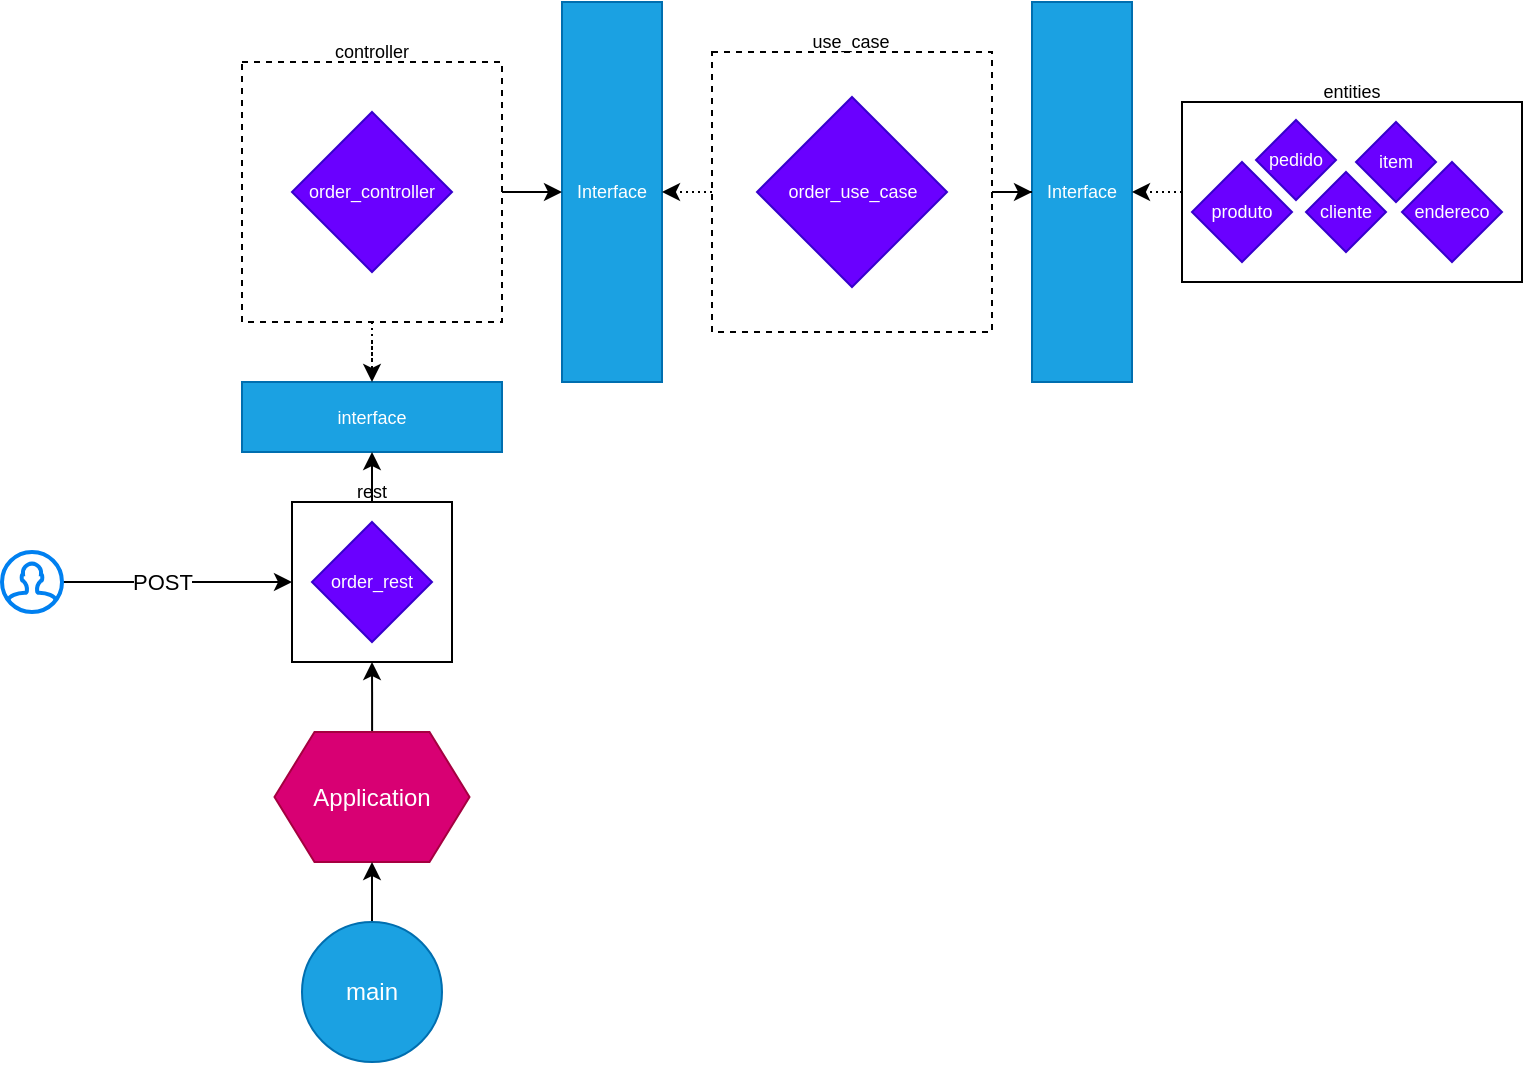 <mxfile version="17.4.6" type="github">
  <diagram id="Me0cT0Ub-9uqAWpHxTRK" name="Page-1">
    <mxGraphModel dx="1422" dy="694" grid="1" gridSize="10" guides="1" tooltips="1" connect="1" arrows="1" fold="1" page="1" pageScale="1" pageWidth="827" pageHeight="1169" math="0" shadow="0">
      <root>
        <mxCell id="0" />
        <mxCell id="1" parent="0" />
        <mxCell id="1jMWOK-MhahXh-rvgt7r-29" value="" style="group" parent="1" vertex="1" connectable="0">
          <mxGeometry x="630" y="270" width="170" height="90" as="geometry" />
        </mxCell>
        <mxCell id="1jMWOK-MhahXh-rvgt7r-23" value="entities" style="rounded=0;whiteSpace=wrap;html=1;fontSize=9;spacingBottom=100;" parent="1jMWOK-MhahXh-rvgt7r-29" vertex="1">
          <mxGeometry width="170" height="90" as="geometry" />
        </mxCell>
        <mxCell id="1jMWOK-MhahXh-rvgt7r-16" value="pedido" style="rhombus;whiteSpace=wrap;html=1;fontSize=9;fillColor=#6a00ff;fontColor=#ffffff;strokeColor=#3700CC;" parent="1jMWOK-MhahXh-rvgt7r-29" vertex="1">
          <mxGeometry x="37" y="9" width="40" height="40" as="geometry" />
        </mxCell>
        <mxCell id="1jMWOK-MhahXh-rvgt7r-17" value="cliente" style="rhombus;whiteSpace=wrap;html=1;fontSize=9;fillColor=#6a00ff;fontColor=#ffffff;strokeColor=#3700CC;" parent="1jMWOK-MhahXh-rvgt7r-29" vertex="1">
          <mxGeometry x="62" y="35" width="40" height="40" as="geometry" />
        </mxCell>
        <mxCell id="1jMWOK-MhahXh-rvgt7r-18" value="item" style="rhombus;whiteSpace=wrap;html=1;fontSize=9;fillColor=#6a00ff;fontColor=#ffffff;strokeColor=#3700CC;" parent="1jMWOK-MhahXh-rvgt7r-29" vertex="1">
          <mxGeometry x="87" y="10" width="40" height="40" as="geometry" />
        </mxCell>
        <mxCell id="1jMWOK-MhahXh-rvgt7r-19" value="endereco" style="rhombus;whiteSpace=wrap;html=1;fontSize=9;fillColor=#6a00ff;fontColor=#ffffff;strokeColor=#3700CC;" parent="1jMWOK-MhahXh-rvgt7r-29" vertex="1">
          <mxGeometry x="110" y="30" width="50" height="50" as="geometry" />
        </mxCell>
        <mxCell id="1jMWOK-MhahXh-rvgt7r-20" value="produto" style="rhombus;whiteSpace=wrap;html=1;fontSize=9;fillColor=#6a00ff;fontColor=#ffffff;strokeColor=#3700CC;" parent="1jMWOK-MhahXh-rvgt7r-29" vertex="1">
          <mxGeometry x="5" y="30" width="50" height="50" as="geometry" />
        </mxCell>
        <mxCell id="1jMWOK-MhahXh-rvgt7r-34" value="Interface" style="rounded=0;whiteSpace=wrap;html=1;fontSize=9;fillColor=#1ba1e2;fontColor=#ffffff;strokeColor=#006EAF;" parent="1" vertex="1">
          <mxGeometry x="320" y="220" width="50" height="190" as="geometry" />
        </mxCell>
        <mxCell id="1jMWOK-MhahXh-rvgt7r-36" value="Interface" style="rounded=0;whiteSpace=wrap;html=1;fontSize=9;fillColor=#1ba1e2;fontColor=#ffffff;strokeColor=#006EAF;" parent="1" vertex="1">
          <mxGeometry x="555" y="220" width="50" height="190" as="geometry" />
        </mxCell>
        <mxCell id="1jMWOK-MhahXh-rvgt7r-37" style="edgeStyle=orthogonalEdgeStyle;rounded=0;orthogonalLoop=1;jettySize=auto;html=1;entryX=0;entryY=0.5;entryDx=0;entryDy=0;fontSize=9;" parent="1" source="1jMWOK-MhahXh-rvgt7r-31" target="1jMWOK-MhahXh-rvgt7r-34" edge="1">
          <mxGeometry relative="1" as="geometry" />
        </mxCell>
        <mxCell id="1jMWOK-MhahXh-rvgt7r-38" style="edgeStyle=orthogonalEdgeStyle;rounded=0;orthogonalLoop=1;jettySize=auto;html=1;entryX=1;entryY=0.5;entryDx=0;entryDy=0;fontSize=9;dashed=1;dashPattern=1 2;" parent="1" source="1jMWOK-MhahXh-rvgt7r-26" target="1jMWOK-MhahXh-rvgt7r-34" edge="1">
          <mxGeometry relative="1" as="geometry" />
        </mxCell>
        <mxCell id="1jMWOK-MhahXh-rvgt7r-43" style="edgeStyle=orthogonalEdgeStyle;rounded=0;orthogonalLoop=1;jettySize=auto;html=1;entryX=1;entryY=0.5;entryDx=0;entryDy=0;fontSize=9;dashed=1;dashPattern=1 2;" parent="1" source="1jMWOK-MhahXh-rvgt7r-23" target="1jMWOK-MhahXh-rvgt7r-36" edge="1">
          <mxGeometry relative="1" as="geometry" />
        </mxCell>
        <mxCell id="1jMWOK-MhahXh-rvgt7r-47" value="" style="group;fillColor=#6a00ff;fontColor=#ffffff;strokeColor=#3700CC;" parent="1" vertex="1" connectable="0">
          <mxGeometry x="185" y="470" width="80" height="80" as="geometry" />
        </mxCell>
        <mxCell id="1jMWOK-MhahXh-rvgt7r-45" value="rest" style="whiteSpace=wrap;html=1;aspect=fixed;fontSize=9;spacingBottom=90;" parent="1jMWOK-MhahXh-rvgt7r-47" vertex="1">
          <mxGeometry width="80" height="80" as="geometry" />
        </mxCell>
        <mxCell id="1jMWOK-MhahXh-rvgt7r-44" value="order_rest" style="rhombus;whiteSpace=wrap;html=1;fontSize=9;fillColor=#6a00ff;fontColor=#ffffff;strokeColor=#3700CC;" parent="1jMWOK-MhahXh-rvgt7r-47" vertex="1">
          <mxGeometry x="10" y="10" width="60" height="60" as="geometry" />
        </mxCell>
        <mxCell id="1jMWOK-MhahXh-rvgt7r-48" value="interface" style="rounded=0;whiteSpace=wrap;html=1;fontSize=9;fillColor=#1ba1e2;strokeColor=#006EAF;fontColor=#ffffff;" parent="1" vertex="1">
          <mxGeometry x="160" y="410" width="130" height="35" as="geometry" />
        </mxCell>
        <mxCell id="1jMWOK-MhahXh-rvgt7r-49" style="edgeStyle=orthogonalEdgeStyle;rounded=0;orthogonalLoop=1;jettySize=auto;html=1;entryX=0.5;entryY=1;entryDx=0;entryDy=0;fontSize=9;" parent="1" source="1jMWOK-MhahXh-rvgt7r-45" target="1jMWOK-MhahXh-rvgt7r-48" edge="1">
          <mxGeometry relative="1" as="geometry" />
        </mxCell>
        <mxCell id="1jMWOK-MhahXh-rvgt7r-53" style="edgeStyle=orthogonalEdgeStyle;rounded=0;orthogonalLoop=1;jettySize=auto;html=1;entryX=0.5;entryY=0;entryDx=0;entryDy=0;fontSize=9;dashed=1;dashPattern=1 2;" parent="1" source="1jMWOK-MhahXh-rvgt7r-31" target="1jMWOK-MhahXh-rvgt7r-48" edge="1">
          <mxGeometry relative="1" as="geometry" />
        </mxCell>
        <mxCell id="U3LBDuDNAgVWqFlJIJbO-2" style="edgeStyle=orthogonalEdgeStyle;rounded=0;orthogonalLoop=1;jettySize=auto;html=1;entryX=0.5;entryY=1;entryDx=0;entryDy=0;" edge="1" parent="1" source="U3LBDuDNAgVWqFlJIJbO-1" target="1jMWOK-MhahXh-rvgt7r-45">
          <mxGeometry relative="1" as="geometry" />
        </mxCell>
        <mxCell id="U3LBDuDNAgVWqFlJIJbO-1" value="Application" style="shape=hexagon;perimeter=hexagonPerimeter2;whiteSpace=wrap;html=1;fixedSize=1;fillColor=#d80073;fontColor=#ffffff;strokeColor=#A50040;" vertex="1" parent="1">
          <mxGeometry x="176.25" y="585" width="97.5" height="65" as="geometry" />
        </mxCell>
        <mxCell id="U3LBDuDNAgVWqFlJIJbO-4" style="edgeStyle=orthogonalEdgeStyle;rounded=0;orthogonalLoop=1;jettySize=auto;html=1;entryX=0.5;entryY=1;entryDx=0;entryDy=0;" edge="1" parent="1" source="U3LBDuDNAgVWqFlJIJbO-3" target="U3LBDuDNAgVWqFlJIJbO-1">
          <mxGeometry relative="1" as="geometry" />
        </mxCell>
        <mxCell id="U3LBDuDNAgVWqFlJIJbO-3" value="main" style="ellipse;whiteSpace=wrap;html=1;aspect=fixed;fillColor=#1ba1e2;fontColor=#ffffff;strokeColor=#006EAF;" vertex="1" parent="1">
          <mxGeometry x="190" y="680" width="70" height="70" as="geometry" />
        </mxCell>
        <mxCell id="U3LBDuDNAgVWqFlJIJbO-6" style="edgeStyle=orthogonalEdgeStyle;rounded=0;orthogonalLoop=1;jettySize=auto;html=1;entryX=0;entryY=0.5;entryDx=0;entryDy=0;" edge="1" parent="1" source="U3LBDuDNAgVWqFlJIJbO-5" target="1jMWOK-MhahXh-rvgt7r-45">
          <mxGeometry relative="1" as="geometry" />
        </mxCell>
        <mxCell id="U3LBDuDNAgVWqFlJIJbO-7" value="POST" style="edgeLabel;html=1;align=center;verticalAlign=middle;resizable=0;points=[];" vertex="1" connectable="0" parent="U3LBDuDNAgVWqFlJIJbO-6">
          <mxGeometry x="-0.2" y="-2" relative="1" as="geometry">
            <mxPoint x="4" y="-2" as="offset" />
          </mxGeometry>
        </mxCell>
        <mxCell id="U3LBDuDNAgVWqFlJIJbO-5" value="" style="html=1;verticalLabelPosition=bottom;align=center;labelBackgroundColor=#ffffff;verticalAlign=top;strokeWidth=2;strokeColor=#0080F0;shadow=0;dashed=0;shape=mxgraph.ios7.icons.user;" vertex="1" parent="1">
          <mxGeometry x="40" y="495" width="30" height="30" as="geometry" />
        </mxCell>
        <mxCell id="U3LBDuDNAgVWqFlJIJbO-8" value="" style="group" vertex="1" connectable="0" parent="1">
          <mxGeometry x="160" y="250" width="130" height="130" as="geometry" />
        </mxCell>
        <mxCell id="1jMWOK-MhahXh-rvgt7r-32" value="" style="group;fillColor=#6a00ff;fontColor=#ffffff;strokeColor=#3700CC;dashed=1;container=0;" parent="U3LBDuDNAgVWqFlJIJbO-8" vertex="1" connectable="0">
          <mxGeometry width="130" height="130" as="geometry" />
        </mxCell>
        <mxCell id="1jMWOK-MhahXh-rvgt7r-31" value="controller" style="whiteSpace=wrap;html=1;aspect=fixed;fontSize=9;spacingBottom=140;dashed=1;" parent="U3LBDuDNAgVWqFlJIJbO-8" vertex="1">
          <mxGeometry width="130" height="130" as="geometry" />
        </mxCell>
        <mxCell id="1jMWOK-MhahXh-rvgt7r-30" value="order_controller" style="rhombus;whiteSpace=wrap;html=1;fontSize=9;fillColor=#6a00ff;fontColor=#ffffff;strokeColor=#3700CC;" parent="U3LBDuDNAgVWqFlJIJbO-8" vertex="1">
          <mxGeometry x="25" y="25" width="80" height="80" as="geometry" />
        </mxCell>
        <mxCell id="U3LBDuDNAgVWqFlJIJbO-9" value="" style="group" vertex="1" connectable="0" parent="1">
          <mxGeometry x="395" y="245" width="140" height="140" as="geometry" />
        </mxCell>
        <mxCell id="1jMWOK-MhahXh-rvgt7r-26" value="use_case" style="whiteSpace=wrap;html=1;aspect=fixed;fontSize=9;spacingBottom=150;spacingRight=1;dashed=1;" parent="U3LBDuDNAgVWqFlJIJbO-9" vertex="1">
          <mxGeometry width="140" height="140" as="geometry" />
        </mxCell>
        <mxCell id="1jMWOK-MhahXh-rvgt7r-25" value="order_use_case" style="rhombus;whiteSpace=wrap;html=1;fontSize=9;fillColor=#6a00ff;fontColor=#ffffff;strokeColor=#3700CC;" parent="U3LBDuDNAgVWqFlJIJbO-9" vertex="1">
          <mxGeometry x="22.5" y="22.5" width="95" height="95" as="geometry" />
        </mxCell>
        <mxCell id="1jMWOK-MhahXh-rvgt7r-42" value="" style="edgeStyle=orthogonalEdgeStyle;rounded=0;orthogonalLoop=1;jettySize=auto;html=1;fontSize=9;" parent="1" source="1jMWOK-MhahXh-rvgt7r-26" target="1jMWOK-MhahXh-rvgt7r-36" edge="1">
          <mxGeometry relative="1" as="geometry" />
        </mxCell>
      </root>
    </mxGraphModel>
  </diagram>
</mxfile>
